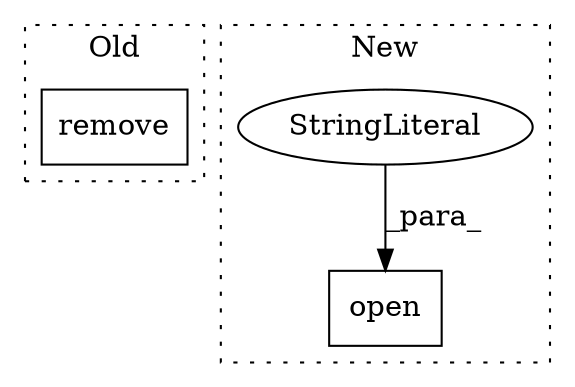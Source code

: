 digraph G {
subgraph cluster0 {
1 [label="remove" a="32" s="8212,8225" l="7,1" shape="box"];
label = "Old";
style="dotted";
}
subgraph cluster1 {
2 [label="open" a="32" s="7661,7678" l="5,1" shape="box"];
3 [label="StringLiteral" a="45" s="7666" l="8" shape="ellipse"];
label = "New";
style="dotted";
}
3 -> 2 [label="_para_"];
}